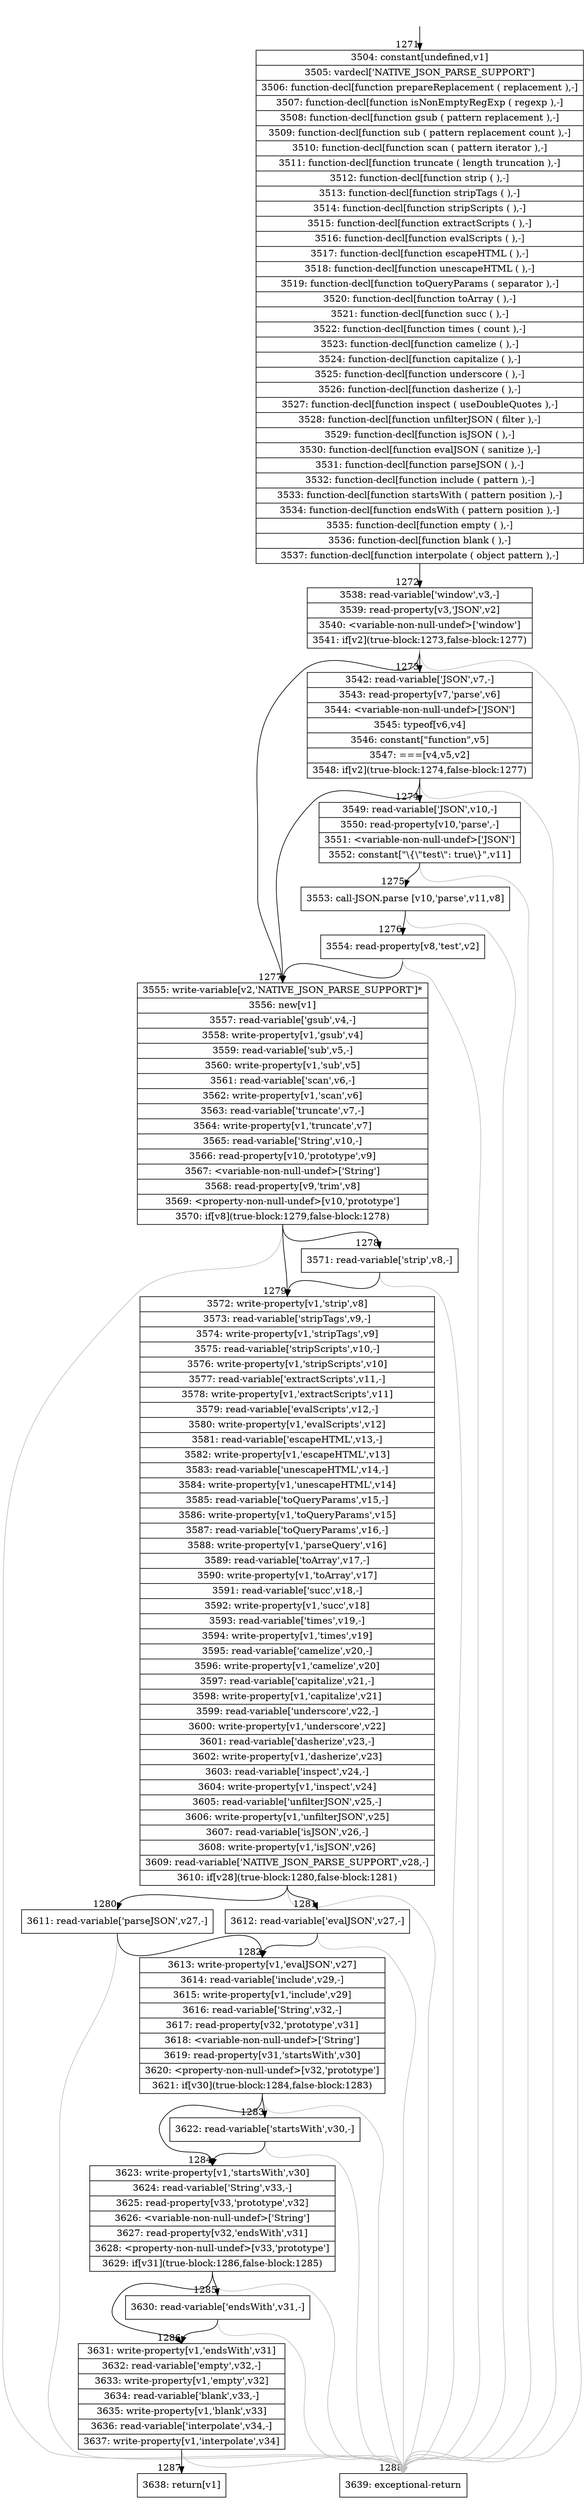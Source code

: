digraph {
rankdir="TD"
BB_entry67[shape=none,label=""];
BB_entry67 -> BB1271 [tailport=s, headport=n, headlabel="    1271"]
BB1271 [shape=record label="{3504: constant[undefined,v1]|3505: vardecl['NATIVE_JSON_PARSE_SUPPORT']|3506: function-decl[function prepareReplacement ( replacement ),-]|3507: function-decl[function isNonEmptyRegExp ( regexp ),-]|3508: function-decl[function gsub ( pattern replacement ),-]|3509: function-decl[function sub ( pattern replacement count ),-]|3510: function-decl[function scan ( pattern iterator ),-]|3511: function-decl[function truncate ( length truncation ),-]|3512: function-decl[function strip ( ),-]|3513: function-decl[function stripTags ( ),-]|3514: function-decl[function stripScripts ( ),-]|3515: function-decl[function extractScripts ( ),-]|3516: function-decl[function evalScripts ( ),-]|3517: function-decl[function escapeHTML ( ),-]|3518: function-decl[function unescapeHTML ( ),-]|3519: function-decl[function toQueryParams ( separator ),-]|3520: function-decl[function toArray ( ),-]|3521: function-decl[function succ ( ),-]|3522: function-decl[function times ( count ),-]|3523: function-decl[function camelize ( ),-]|3524: function-decl[function capitalize ( ),-]|3525: function-decl[function underscore ( ),-]|3526: function-decl[function dasherize ( ),-]|3527: function-decl[function inspect ( useDoubleQuotes ),-]|3528: function-decl[function unfilterJSON ( filter ),-]|3529: function-decl[function isJSON ( ),-]|3530: function-decl[function evalJSON ( sanitize ),-]|3531: function-decl[function parseJSON ( ),-]|3532: function-decl[function include ( pattern ),-]|3533: function-decl[function startsWith ( pattern position ),-]|3534: function-decl[function endsWith ( pattern position ),-]|3535: function-decl[function empty ( ),-]|3536: function-decl[function blank ( ),-]|3537: function-decl[function interpolate ( object pattern ),-]}" ] 
BB1271 -> BB1272 [tailport=s, headport=n, headlabel="      1272"]
BB1272 [shape=record label="{3538: read-variable['window',v3,-]|3539: read-property[v3,'JSON',v2]|3540: \<variable-non-null-undef\>['window']|3541: if[v2](true-block:1273,false-block:1277)}" ] 
BB1272 -> BB1277 [tailport=s, headport=n, headlabel="      1277"]
BB1272 -> BB1273 [tailport=s, headport=n, headlabel="      1273"]
BB1272 -> BB1288 [tailport=s, headport=n, color=gray, headlabel="      1288"]
BB1273 [shape=record label="{3542: read-variable['JSON',v7,-]|3543: read-property[v7,'parse',v6]|3544: \<variable-non-null-undef\>['JSON']|3545: typeof[v6,v4]|3546: constant[\"function\",v5]|3547: ===[v4,v5,v2]|3548: if[v2](true-block:1274,false-block:1277)}" ] 
BB1273 -> BB1277 [tailport=s, headport=n]
BB1273 -> BB1274 [tailport=s, headport=n, headlabel="      1274"]
BB1273 -> BB1288 [tailport=s, headport=n, color=gray]
BB1274 [shape=record label="{3549: read-variable['JSON',v10,-]|3550: read-property[v10,'parse',-]|3551: \<variable-non-null-undef\>['JSON']|3552: constant[\"\\\{\\\"test\\\": true\\\}\",v11]}" ] 
BB1274 -> BB1275 [tailport=s, headport=n, headlabel="      1275"]
BB1274 -> BB1288 [tailport=s, headport=n, color=gray]
BB1275 [shape=record label="{3553: call-JSON.parse [v10,'parse',v11,v8]}" ] 
BB1275 -> BB1276 [tailport=s, headport=n, headlabel="      1276"]
BB1275 -> BB1288 [tailport=s, headport=n, color=gray]
BB1276 [shape=record label="{3554: read-property[v8,'test',v2]}" ] 
BB1276 -> BB1277 [tailport=s, headport=n]
BB1276 -> BB1288 [tailport=s, headport=n, color=gray]
BB1277 [shape=record label="{3555: write-variable[v2,'NATIVE_JSON_PARSE_SUPPORT']*|3556: new[v1]|3557: read-variable['gsub',v4,-]|3558: write-property[v1,'gsub',v4]|3559: read-variable['sub',v5,-]|3560: write-property[v1,'sub',v5]|3561: read-variable['scan',v6,-]|3562: write-property[v1,'scan',v6]|3563: read-variable['truncate',v7,-]|3564: write-property[v1,'truncate',v7]|3565: read-variable['String',v10,-]|3566: read-property[v10,'prototype',v9]|3567: \<variable-non-null-undef\>['String']|3568: read-property[v9,'trim',v8]|3569: \<property-non-null-undef\>[v10,'prototype']|3570: if[v8](true-block:1279,false-block:1278)}" ] 
BB1277 -> BB1279 [tailport=s, headport=n, headlabel="      1279"]
BB1277 -> BB1278 [tailport=s, headport=n, headlabel="      1278"]
BB1277 -> BB1288 [tailport=s, headport=n, color=gray]
BB1278 [shape=record label="{3571: read-variable['strip',v8,-]}" ] 
BB1278 -> BB1279 [tailport=s, headport=n]
BB1278 -> BB1288 [tailport=s, headport=n, color=gray]
BB1279 [shape=record label="{3572: write-property[v1,'strip',v8]|3573: read-variable['stripTags',v9,-]|3574: write-property[v1,'stripTags',v9]|3575: read-variable['stripScripts',v10,-]|3576: write-property[v1,'stripScripts',v10]|3577: read-variable['extractScripts',v11,-]|3578: write-property[v1,'extractScripts',v11]|3579: read-variable['evalScripts',v12,-]|3580: write-property[v1,'evalScripts',v12]|3581: read-variable['escapeHTML',v13,-]|3582: write-property[v1,'escapeHTML',v13]|3583: read-variable['unescapeHTML',v14,-]|3584: write-property[v1,'unescapeHTML',v14]|3585: read-variable['toQueryParams',v15,-]|3586: write-property[v1,'toQueryParams',v15]|3587: read-variable['toQueryParams',v16,-]|3588: write-property[v1,'parseQuery',v16]|3589: read-variable['toArray',v17,-]|3590: write-property[v1,'toArray',v17]|3591: read-variable['succ',v18,-]|3592: write-property[v1,'succ',v18]|3593: read-variable['times',v19,-]|3594: write-property[v1,'times',v19]|3595: read-variable['camelize',v20,-]|3596: write-property[v1,'camelize',v20]|3597: read-variable['capitalize',v21,-]|3598: write-property[v1,'capitalize',v21]|3599: read-variable['underscore',v22,-]|3600: write-property[v1,'underscore',v22]|3601: read-variable['dasherize',v23,-]|3602: write-property[v1,'dasherize',v23]|3603: read-variable['inspect',v24,-]|3604: write-property[v1,'inspect',v24]|3605: read-variable['unfilterJSON',v25,-]|3606: write-property[v1,'unfilterJSON',v25]|3607: read-variable['isJSON',v26,-]|3608: write-property[v1,'isJSON',v26]|3609: read-variable['NATIVE_JSON_PARSE_SUPPORT',v28,-]|3610: if[v28](true-block:1280,false-block:1281)}" ] 
BB1279 -> BB1280 [tailport=s, headport=n, headlabel="      1280"]
BB1279 -> BB1281 [tailport=s, headport=n, headlabel="      1281"]
BB1279 -> BB1288 [tailport=s, headport=n, color=gray]
BB1280 [shape=record label="{3611: read-variable['parseJSON',v27,-]}" ] 
BB1280 -> BB1282 [tailport=s, headport=n, headlabel="      1282"]
BB1280 -> BB1288 [tailport=s, headport=n, color=gray]
BB1281 [shape=record label="{3612: read-variable['evalJSON',v27,-]}" ] 
BB1281 -> BB1282 [tailport=s, headport=n]
BB1281 -> BB1288 [tailport=s, headport=n, color=gray]
BB1282 [shape=record label="{3613: write-property[v1,'evalJSON',v27]|3614: read-variable['include',v29,-]|3615: write-property[v1,'include',v29]|3616: read-variable['String',v32,-]|3617: read-property[v32,'prototype',v31]|3618: \<variable-non-null-undef\>['String']|3619: read-property[v31,'startsWith',v30]|3620: \<property-non-null-undef\>[v32,'prototype']|3621: if[v30](true-block:1284,false-block:1283)}" ] 
BB1282 -> BB1284 [tailport=s, headport=n, headlabel="      1284"]
BB1282 -> BB1283 [tailport=s, headport=n, headlabel="      1283"]
BB1282 -> BB1288 [tailport=s, headport=n, color=gray]
BB1283 [shape=record label="{3622: read-variable['startsWith',v30,-]}" ] 
BB1283 -> BB1284 [tailport=s, headport=n]
BB1283 -> BB1288 [tailport=s, headport=n, color=gray]
BB1284 [shape=record label="{3623: write-property[v1,'startsWith',v30]|3624: read-variable['String',v33,-]|3625: read-property[v33,'prototype',v32]|3626: \<variable-non-null-undef\>['String']|3627: read-property[v32,'endsWith',v31]|3628: \<property-non-null-undef\>[v33,'prototype']|3629: if[v31](true-block:1286,false-block:1285)}" ] 
BB1284 -> BB1286 [tailport=s, headport=n, headlabel="      1286"]
BB1284 -> BB1285 [tailport=s, headport=n, headlabel="      1285"]
BB1284 -> BB1288 [tailport=s, headport=n, color=gray]
BB1285 [shape=record label="{3630: read-variable['endsWith',v31,-]}" ] 
BB1285 -> BB1286 [tailport=s, headport=n]
BB1285 -> BB1288 [tailport=s, headport=n, color=gray]
BB1286 [shape=record label="{3631: write-property[v1,'endsWith',v31]|3632: read-variable['empty',v32,-]|3633: write-property[v1,'empty',v32]|3634: read-variable['blank',v33,-]|3635: write-property[v1,'blank',v33]|3636: read-variable['interpolate',v34,-]|3637: write-property[v1,'interpolate',v34]}" ] 
BB1286 -> BB1287 [tailport=s, headport=n, headlabel="      1287"]
BB1286 -> BB1288 [tailport=s, headport=n, color=gray]
BB1287 [shape=record label="{3638: return[v1]}" ] 
BB1288 [shape=record label="{3639: exceptional-return}" ] 
//#$~ 814
}
